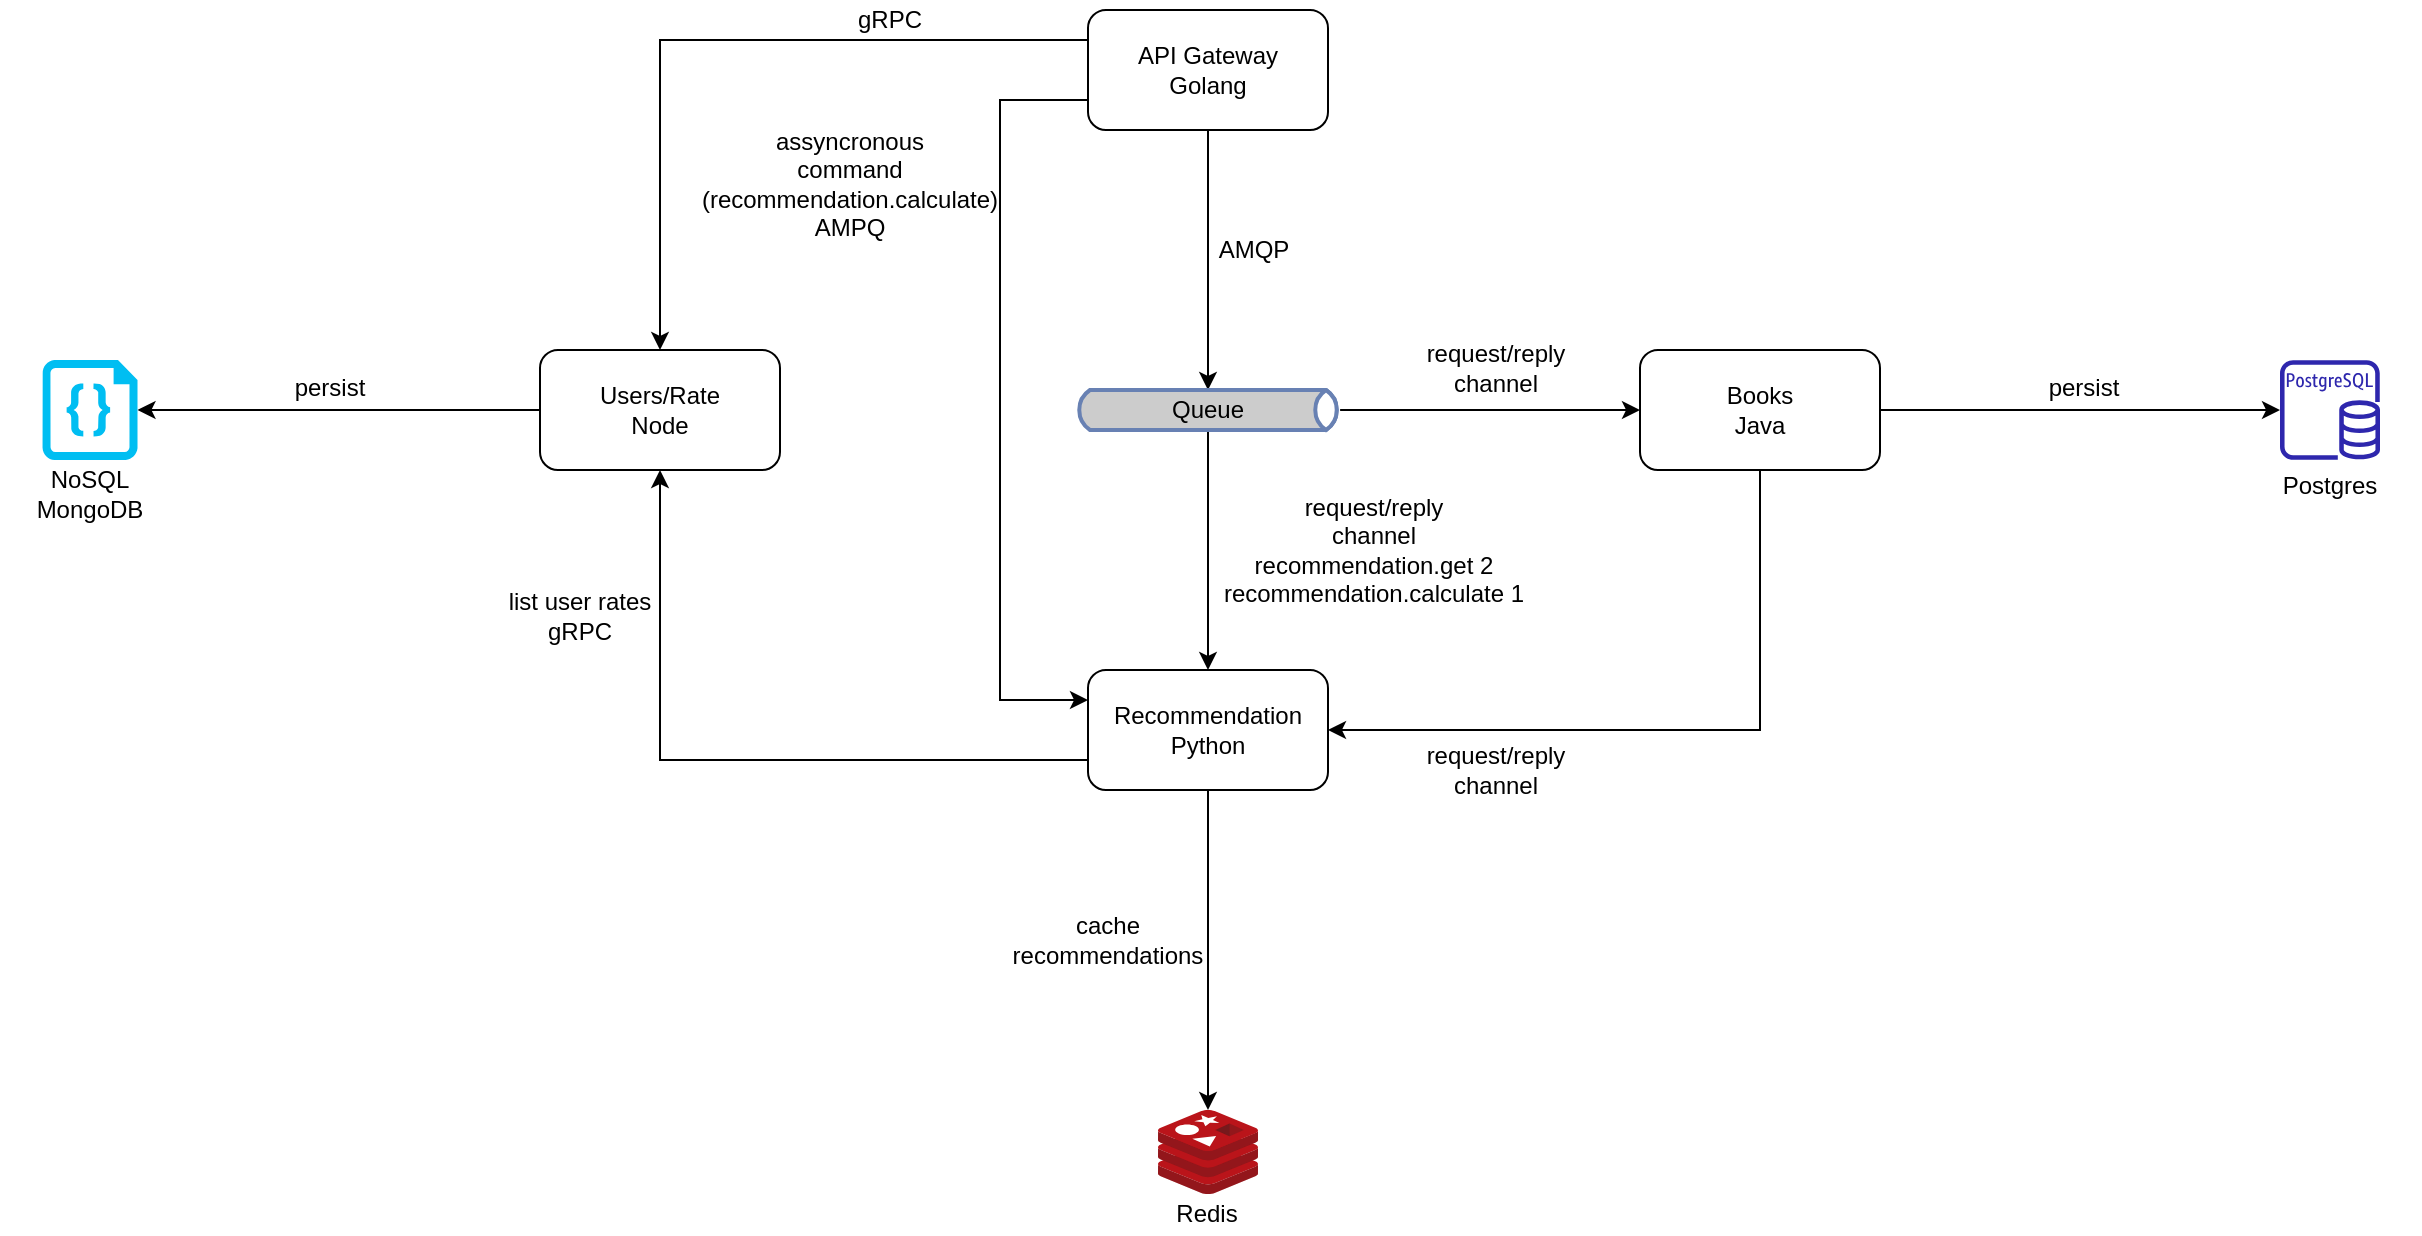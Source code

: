<mxfile version="17.1.3" type="google"><diagram id="USuoW8tPyF0Pb0BcFxJA" name="Page-1"><mxGraphModel grid="1" gridSize="10" guides="1" tooltips="1" connect="1" arrows="1" page="1" fold="1" pageScale="1" pageWidth="827" pageHeight="1169" math="0" shadow="0"><root><mxCell id="0"/><mxCell id="1" parent="0"/><mxCell id="ejv7q6ufMK47UEzgRx_2-75" style="edgeStyle=orthogonalEdgeStyle;rounded=0;orthogonalLoop=1;jettySize=auto;html=1;entryX=0.5;entryY=0;entryDx=0;entryDy=0;exitX=0;exitY=0.25;exitDx=0;exitDy=0;" parent="1" source="ejv7q6ufMK47UEzgRx_2-1" target="ejv7q6ufMK47UEzgRx_2-2" edge="1"><mxGeometry relative="1" as="geometry"><Array as="points"><mxPoint x="140" y="195"/></Array></mxGeometry></mxCell><mxCell id="ub3hwr8aUi-MnYB0bwb0-6" style="edgeStyle=orthogonalEdgeStyle;rounded=0;orthogonalLoop=1;jettySize=auto;html=1;entryX=0.5;entryY=0;entryDx=0;entryDy=0;" parent="1" source="ejv7q6ufMK47UEzgRx_2-1" target="ejv7q6ufMK47UEzgRx_2-7" edge="1"><mxGeometry relative="1" as="geometry"/></mxCell><mxCell id="ejv7q6ufMK47UEzgRx_2-1" value="API Gateway&lt;br&gt;Golang" style="rounded=1;whiteSpace=wrap;html=1;" parent="1" vertex="1"><mxGeometry x="354" y="180" width="120" height="60" as="geometry"/></mxCell><mxCell id="ejv7q6ufMK47UEzgRx_2-31" style="edgeStyle=orthogonalEdgeStyle;rounded=0;orthogonalLoop=1;jettySize=auto;html=1;entryX=1;entryY=0.5;entryDx=0;entryDy=0;entryPerimeter=0;" parent="1" source="ejv7q6ufMK47UEzgRx_2-2" target="ejv7q6ufMK47UEzgRx_2-48" edge="1"><mxGeometry relative="1" as="geometry"><mxPoint x="-68.5" y="380" as="targetPoint"/></mxGeometry></mxCell><mxCell id="ub3hwr8aUi-MnYB0bwb0-14" style="edgeStyle=orthogonalEdgeStyle;rounded=0;orthogonalLoop=1;jettySize=auto;html=1;entryX=0;entryY=0.25;entryDx=0;entryDy=0;exitX=0;exitY=0.75;exitDx=0;exitDy=0;" edge="1" parent="1" source="ejv7q6ufMK47UEzgRx_2-1" target="ejv7q6ufMK47UEzgRx_2-4"><mxGeometry relative="1" as="geometry"><mxPoint x="354" y="220" as="sourcePoint"/><mxPoint x="350" y="550" as="targetPoint"/><Array as="points"><mxPoint x="310" y="225"/><mxPoint x="310" y="525"/></Array></mxGeometry></mxCell><mxCell id="ejv7q6ufMK47UEzgRx_2-2" value="Users/Rate&lt;br&gt;Node" style="rounded=1;whiteSpace=wrap;html=1;" parent="1" vertex="1"><mxGeometry x="80" y="350" width="120" height="60" as="geometry"/></mxCell><mxCell id="ub3hwr8aUi-MnYB0bwb0-4" style="edgeStyle=orthogonalEdgeStyle;rounded=0;orthogonalLoop=1;jettySize=auto;html=1;" parent="1" source="ejv7q6ufMK47UEzgRx_2-3" target="ub3hwr8aUi-MnYB0bwb0-3" edge="1"><mxGeometry relative="1" as="geometry"/></mxCell><mxCell id="ub3hwr8aUi-MnYB0bwb0-11" style="edgeStyle=orthogonalEdgeStyle;rounded=0;orthogonalLoop=1;jettySize=auto;html=1;entryX=1;entryY=0.5;entryDx=0;entryDy=0;" parent="1" source="ejv7q6ufMK47UEzgRx_2-3" target="ejv7q6ufMK47UEzgRx_2-4" edge="1"><mxGeometry relative="1" as="geometry"><Array as="points"><mxPoint x="690" y="540"/></Array></mxGeometry></mxCell><mxCell id="ejv7q6ufMK47UEzgRx_2-3" value="Books&lt;br&gt;Java" style="rounded=1;whiteSpace=wrap;html=1;" parent="1" vertex="1"><mxGeometry x="630" y="350" width="120" height="60" as="geometry"/></mxCell><mxCell id="ejv7q6ufMK47UEzgRx_2-45" style="edgeStyle=orthogonalEdgeStyle;rounded=0;orthogonalLoop=1;jettySize=auto;html=1;" parent="1" source="ejv7q6ufMK47UEzgRx_2-4" target="ejv7q6ufMK47UEzgRx_2-44" edge="1"><mxGeometry relative="1" as="geometry"/></mxCell><mxCell id="InovRXLa8tqR5rj62S8--2" style="edgeStyle=orthogonalEdgeStyle;rounded=0;orthogonalLoop=1;jettySize=auto;html=1;exitX=0;exitY=0.75;exitDx=0;exitDy=0;entryX=0.5;entryY=1;entryDx=0;entryDy=0;" edge="1" parent="1" source="ejv7q6ufMK47UEzgRx_2-4" target="ejv7q6ufMK47UEzgRx_2-2"><mxGeometry relative="1" as="geometry"/></mxCell><mxCell id="ejv7q6ufMK47UEzgRx_2-4" value="Recommendation&lt;br&gt;Python" style="rounded=1;whiteSpace=wrap;html=1;" parent="1" vertex="1"><mxGeometry x="354" y="510" width="120" height="60" as="geometry"/></mxCell><mxCell id="ub3hwr8aUi-MnYB0bwb0-7" style="edgeStyle=orthogonalEdgeStyle;rounded=0;orthogonalLoop=1;jettySize=auto;html=1;entryX=0.5;entryY=0;entryDx=0;entryDy=0;" parent="1" source="ejv7q6ufMK47UEzgRx_2-5" target="ejv7q6ufMK47UEzgRx_2-4" edge="1"><mxGeometry relative="1" as="geometry"/></mxCell><mxCell id="ub3hwr8aUi-MnYB0bwb0-9" style="edgeStyle=orthogonalEdgeStyle;rounded=0;orthogonalLoop=1;jettySize=auto;html=1;exitX=0.993;exitY=0.5;exitDx=0;exitDy=0;exitPerimeter=0;" parent="1" source="ejv7q6ufMK47UEzgRx_2-5" target="ejv7q6ufMK47UEzgRx_2-3" edge="1"><mxGeometry relative="1" as="geometry"/></mxCell><mxCell id="ejv7q6ufMK47UEzgRx_2-5" value="" style="html=1;outlineConnect=0;fillColor=#CCCCCC;strokeColor=#6881B3;gradientColor=none;gradientDirection=north;strokeWidth=2;shape=mxgraph.networks.bus;gradientColor=none;gradientDirection=north;fontColor=#ffffff;perimeter=backbonePerimeter;backboneSize=20;" parent="1" vertex="1"><mxGeometry x="347" y="345" width="134" height="70" as="geometry"/></mxCell><mxCell id="ejv7q6ufMK47UEzgRx_2-7" value="Queue" style="text;html=1;strokeColor=none;fillColor=none;align=center;verticalAlign=middle;whiteSpace=wrap;rounded=0;" parent="1" vertex="1"><mxGeometry x="369" y="370" width="90" height="20" as="geometry"/></mxCell><mxCell id="ejv7q6ufMK47UEzgRx_2-34" value="persist" style="text;html=1;strokeColor=none;fillColor=none;align=center;verticalAlign=middle;whiteSpace=wrap;rounded=0;" parent="1" vertex="1"><mxGeometry x="-50" y="359" width="50" height="20" as="geometry"/></mxCell><mxCell id="ejv7q6ufMK47UEzgRx_2-43" value="AMQP" style="text;html=1;strokeColor=none;fillColor=none;align=center;verticalAlign=middle;whiteSpace=wrap;rounded=0;" parent="1" vertex="1"><mxGeometry x="414" y="290" width="46" height="20" as="geometry"/></mxCell><mxCell id="ejv7q6ufMK47UEzgRx_2-44" value="" style="sketch=0;aspect=fixed;html=1;points=[];align=center;image;fontSize=12;image=img/lib/mscae/Cache_Redis_Product.svg;fillColor=default;" parent="1" vertex="1"><mxGeometry x="389" y="730" width="50" height="42" as="geometry"/></mxCell><mxCell id="ejv7q6ufMK47UEzgRx_2-46" value="cache recommendations" style="text;html=1;strokeColor=none;fillColor=none;align=center;verticalAlign=middle;whiteSpace=wrap;rounded=0;" parent="1" vertex="1"><mxGeometry x="314" y="630" width="100" height="30" as="geometry"/></mxCell><mxCell id="ejv7q6ufMK47UEzgRx_2-47" value="Redis" style="text;html=1;strokeColor=none;fillColor=default;align=center;verticalAlign=middle;whiteSpace=wrap;rounded=0;" parent="1" vertex="1"><mxGeometry x="383" y="772" width="61" height="20" as="geometry"/></mxCell><mxCell id="ejv7q6ufMK47UEzgRx_2-48" value="" style="verticalLabelPosition=bottom;html=1;verticalAlign=top;align=center;strokeColor=none;fillColor=#00BEF2;shape=mxgraph.azure.code_file;pointerEvents=1;" parent="1" vertex="1"><mxGeometry x="-168.75" y="355" width="47.5" height="50" as="geometry"/></mxCell><mxCell id="ejv7q6ufMK47UEzgRx_2-49" value="NoSQL MongoDB" style="text;html=1;strokeColor=none;fillColor=none;align=center;verticalAlign=middle;whiteSpace=wrap;rounded=0;" parent="1" vertex="1"><mxGeometry x="-190" y="405" width="90" height="33.5" as="geometry"/></mxCell><mxCell id="ejv7q6ufMK47UEzgRx_2-52" value="persist" style="text;html=1;strokeColor=none;fillColor=none;align=center;verticalAlign=middle;whiteSpace=wrap;rounded=0;" parent="1" vertex="1"><mxGeometry x="827" y="359" width="50" height="20" as="geometry"/></mxCell><mxCell id="ejv7q6ufMK47UEzgRx_2-65" value="request/reply&lt;br&gt;channel&lt;br&gt;recommendation.get 2&lt;br&gt;recommendation.calculate 1" style="text;html=1;strokeColor=none;fillColor=none;align=center;verticalAlign=middle;whiteSpace=wrap;rounded=0;" parent="1" vertex="1"><mxGeometry x="414" y="420" width="166" height="60" as="geometry"/></mxCell><mxCell id="ejv7q6ufMK47UEzgRx_2-76" value="gRPC" style="text;html=1;strokeColor=none;fillColor=none;align=center;verticalAlign=middle;whiteSpace=wrap;rounded=0;" parent="1" vertex="1"><mxGeometry x="210" y="175" width="90" height="20" as="geometry"/></mxCell><mxCell id="FFulcxwBeXfaTsMs7Jbp-3" value="&lt;div&gt;assyncronous&lt;/div&gt;&lt;div&gt;command&lt;/div&gt;&lt;div&gt;(recommendation.calculate)&lt;br&gt;AMPQ&lt;/div&gt;" style="text;html=1;strokeColor=none;fillColor=none;align=center;verticalAlign=middle;whiteSpace=wrap;rounded=0;" parent="1" vertex="1"><mxGeometry x="160" y="240" width="150" height="54.5" as="geometry"/></mxCell><mxCell id="ub3hwr8aUi-MnYB0bwb0-3" value="" style="sketch=0;outlineConnect=0;fontColor=#232F3E;gradientColor=none;fillColor=#2E27AD;strokeColor=none;dashed=0;verticalLabelPosition=bottom;verticalAlign=top;align=center;html=1;fontSize=12;fontStyle=0;aspect=fixed;pointerEvents=1;shape=mxgraph.aws4.rds_postgresql_instance;" parent="1" vertex="1"><mxGeometry x="950" y="355" width="50" height="50" as="geometry"/></mxCell><mxCell id="ub3hwr8aUi-MnYB0bwb0-5" value="Postgres" style="text;html=1;strokeColor=none;fillColor=none;align=center;verticalAlign=middle;whiteSpace=wrap;rounded=0;" parent="1" vertex="1"><mxGeometry x="930" y="406.5" width="90" height="23.5" as="geometry"/></mxCell><mxCell id="ub3hwr8aUi-MnYB0bwb0-10" value="request/reply&lt;br&gt;channel" style="text;html=1;strokeColor=none;fillColor=none;align=center;verticalAlign=middle;whiteSpace=wrap;rounded=0;" parent="1" vertex="1"><mxGeometry x="520" y="339" width="76" height="40" as="geometry"/></mxCell><mxCell id="ub3hwr8aUi-MnYB0bwb0-12" value="request/reply&lt;br&gt;channel" style="text;html=1;strokeColor=none;fillColor=none;align=center;verticalAlign=middle;whiteSpace=wrap;rounded=0;" parent="1" vertex="1"><mxGeometry x="520" y="540" width="76" height="40" as="geometry"/></mxCell><mxCell id="InovRXLa8tqR5rj62S8--3" value="&lt;div&gt;list user rates&lt;br&gt;gRPC&lt;/div&gt;" style="text;html=1;strokeColor=none;fillColor=none;align=center;verticalAlign=middle;whiteSpace=wrap;rounded=0;" vertex="1" parent="1"><mxGeometry x="60" y="455.5" width="80" height="54.5" as="geometry"/></mxCell></root></mxGraphModel></diagram></mxfile>